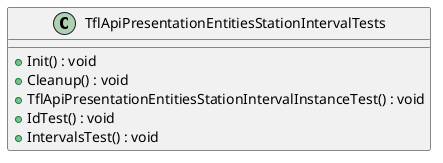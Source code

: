 @startuml
class TflApiPresentationEntitiesStationIntervalTests {
    + Init() : void
    + Cleanup() : void
    + TflApiPresentationEntitiesStationIntervalInstanceTest() : void
    + IdTest() : void
    + IntervalsTest() : void
}
@enduml
